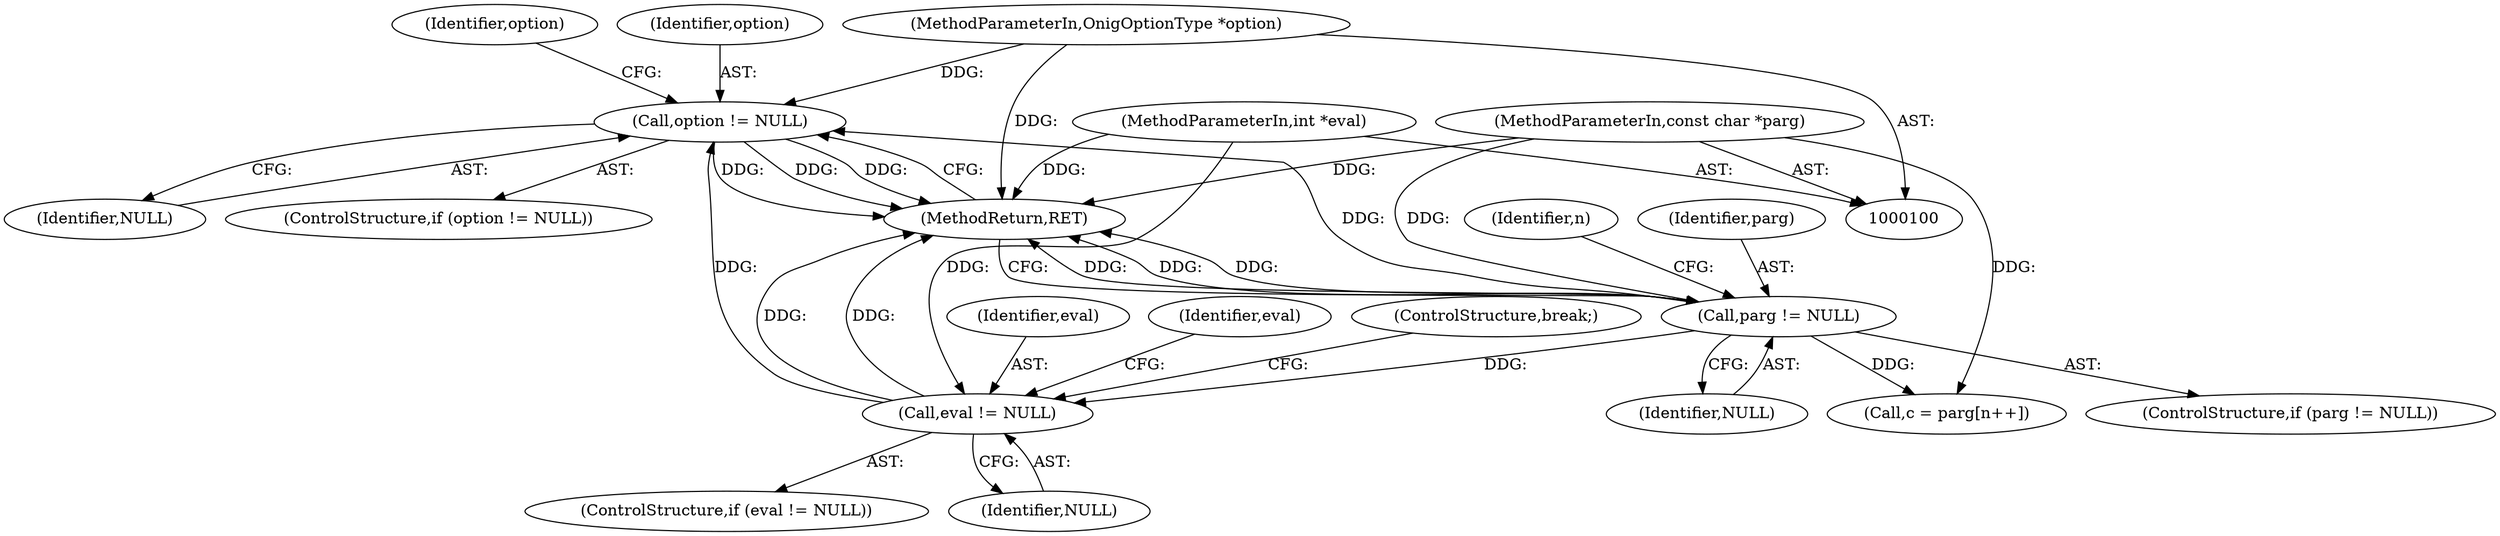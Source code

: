digraph "1_php-src_5b597a2e5b28e2d5a52fc1be13f425f08f47cb62?w=1_4@del" {
"1000237" [label="(Call,option != NULL)"];
"1000103" [label="(MethodParameterIn,OnigOptionType *option)"];
"1000226" [label="(Call,eval != NULL)"];
"1000105" [label="(MethodParameterIn,int *eval)"];
"1000118" [label="(Call,parg != NULL)"];
"1000101" [label="(MethodParameterIn,const char *parg)"];
"1000242" [label="(Identifier,option)"];
"1000101" [label="(MethodParameterIn,const char *parg)"];
"1000225" [label="(ControlStructure,if (eval != NULL))"];
"1000120" [label="(Identifier,NULL)"];
"1000130" [label="(Call,c = parg[n++])"];
"1000227" [label="(Identifier,eval)"];
"1000123" [label="(Identifier,n)"];
"1000231" [label="(Identifier,eval)"];
"1000119" [label="(Identifier,parg)"];
"1000226" [label="(Call,eval != NULL)"];
"1000239" [label="(Identifier,NULL)"];
"1000103" [label="(MethodParameterIn,OnigOptionType *option)"];
"1000236" [label="(ControlStructure,if (option != NULL))"];
"1000238" [label="(Identifier,option)"];
"1000237" [label="(Call,option != NULL)"];
"1000105" [label="(MethodParameterIn,int *eval)"];
"1000118" [label="(Call,parg != NULL)"];
"1000244" [label="(MethodReturn,RET)"];
"1000228" [label="(Identifier,NULL)"];
"1000233" [label="(ControlStructure,break;)"];
"1000117" [label="(ControlStructure,if (parg != NULL))"];
"1000237" -> "1000236"  [label="AST: "];
"1000237" -> "1000239"  [label="CFG: "];
"1000238" -> "1000237"  [label="AST: "];
"1000239" -> "1000237"  [label="AST: "];
"1000242" -> "1000237"  [label="CFG: "];
"1000244" -> "1000237"  [label="CFG: "];
"1000237" -> "1000244"  [label="DDG: "];
"1000237" -> "1000244"  [label="DDG: "];
"1000237" -> "1000244"  [label="DDG: "];
"1000103" -> "1000237"  [label="DDG: "];
"1000226" -> "1000237"  [label="DDG: "];
"1000118" -> "1000237"  [label="DDG: "];
"1000103" -> "1000100"  [label="AST: "];
"1000103" -> "1000244"  [label="DDG: "];
"1000226" -> "1000225"  [label="AST: "];
"1000226" -> "1000228"  [label="CFG: "];
"1000227" -> "1000226"  [label="AST: "];
"1000228" -> "1000226"  [label="AST: "];
"1000231" -> "1000226"  [label="CFG: "];
"1000233" -> "1000226"  [label="CFG: "];
"1000226" -> "1000244"  [label="DDG: "];
"1000226" -> "1000244"  [label="DDG: "];
"1000105" -> "1000226"  [label="DDG: "];
"1000118" -> "1000226"  [label="DDG: "];
"1000105" -> "1000100"  [label="AST: "];
"1000105" -> "1000244"  [label="DDG: "];
"1000118" -> "1000117"  [label="AST: "];
"1000118" -> "1000120"  [label="CFG: "];
"1000119" -> "1000118"  [label="AST: "];
"1000120" -> "1000118"  [label="AST: "];
"1000123" -> "1000118"  [label="CFG: "];
"1000244" -> "1000118"  [label="CFG: "];
"1000118" -> "1000244"  [label="DDG: "];
"1000118" -> "1000244"  [label="DDG: "];
"1000118" -> "1000244"  [label="DDG: "];
"1000101" -> "1000118"  [label="DDG: "];
"1000118" -> "1000130"  [label="DDG: "];
"1000101" -> "1000100"  [label="AST: "];
"1000101" -> "1000244"  [label="DDG: "];
"1000101" -> "1000130"  [label="DDG: "];
}
